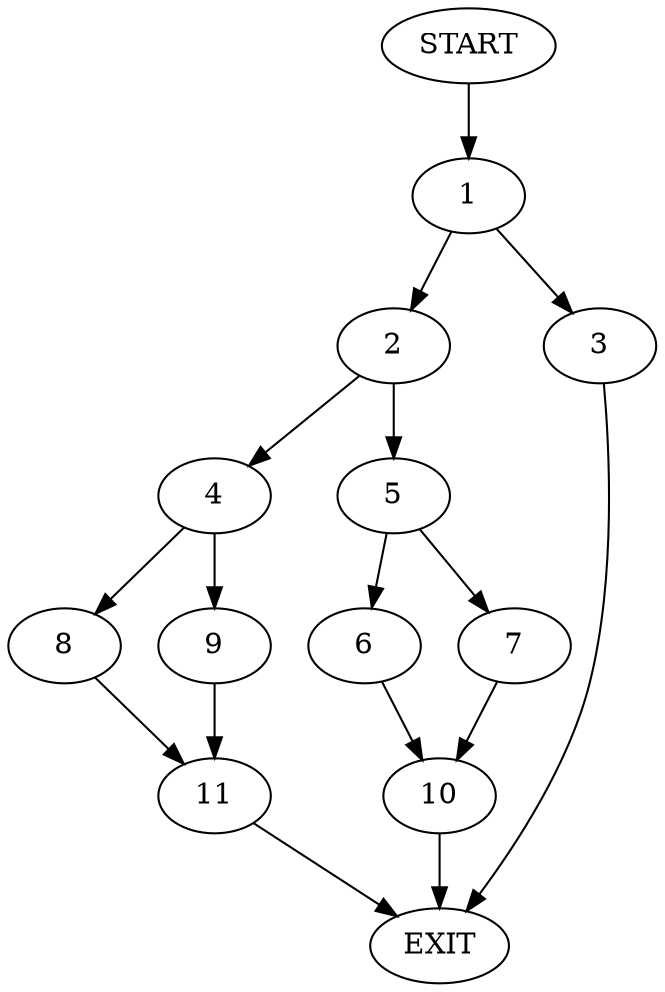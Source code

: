 digraph {
0 [label="START"]
12 [label="EXIT"]
0 -> 1
1 -> 2
1 -> 3
3 -> 12
2 -> 4
2 -> 5
5 -> 6
5 -> 7
4 -> 8
4 -> 9
6 -> 10
7 -> 10
10 -> 12
9 -> 11
8 -> 11
11 -> 12
}
